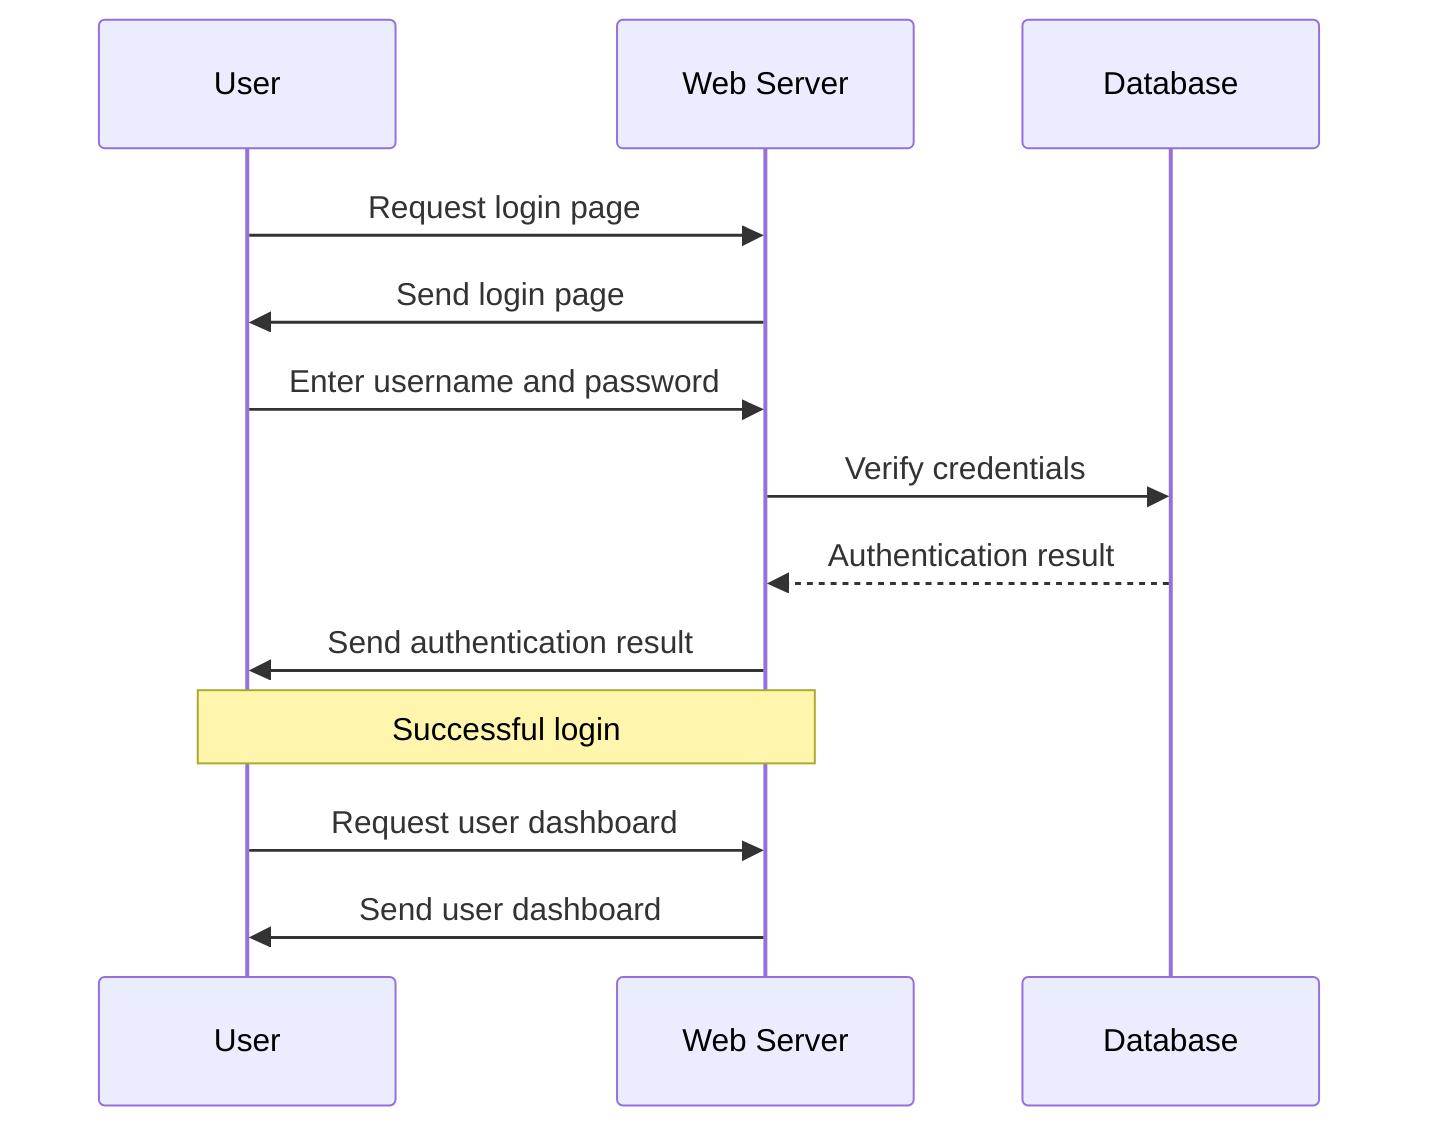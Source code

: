 sequenceDiagram
    participant User
    participant Web Server
    participant Database
    User->>Web Server: Request login page
    Web Server->>User: Send login page
    User->>Web Server: Enter username and password
    Web Server->>Database: Verify credentials
    Database-->>Web Server: Authentication result
    Web Server->>User: Send authentication result
    Note over User, Web Server: Successful login
    User->>Web Server: Request user dashboard
    Web Server->>User: Send user dashboard
